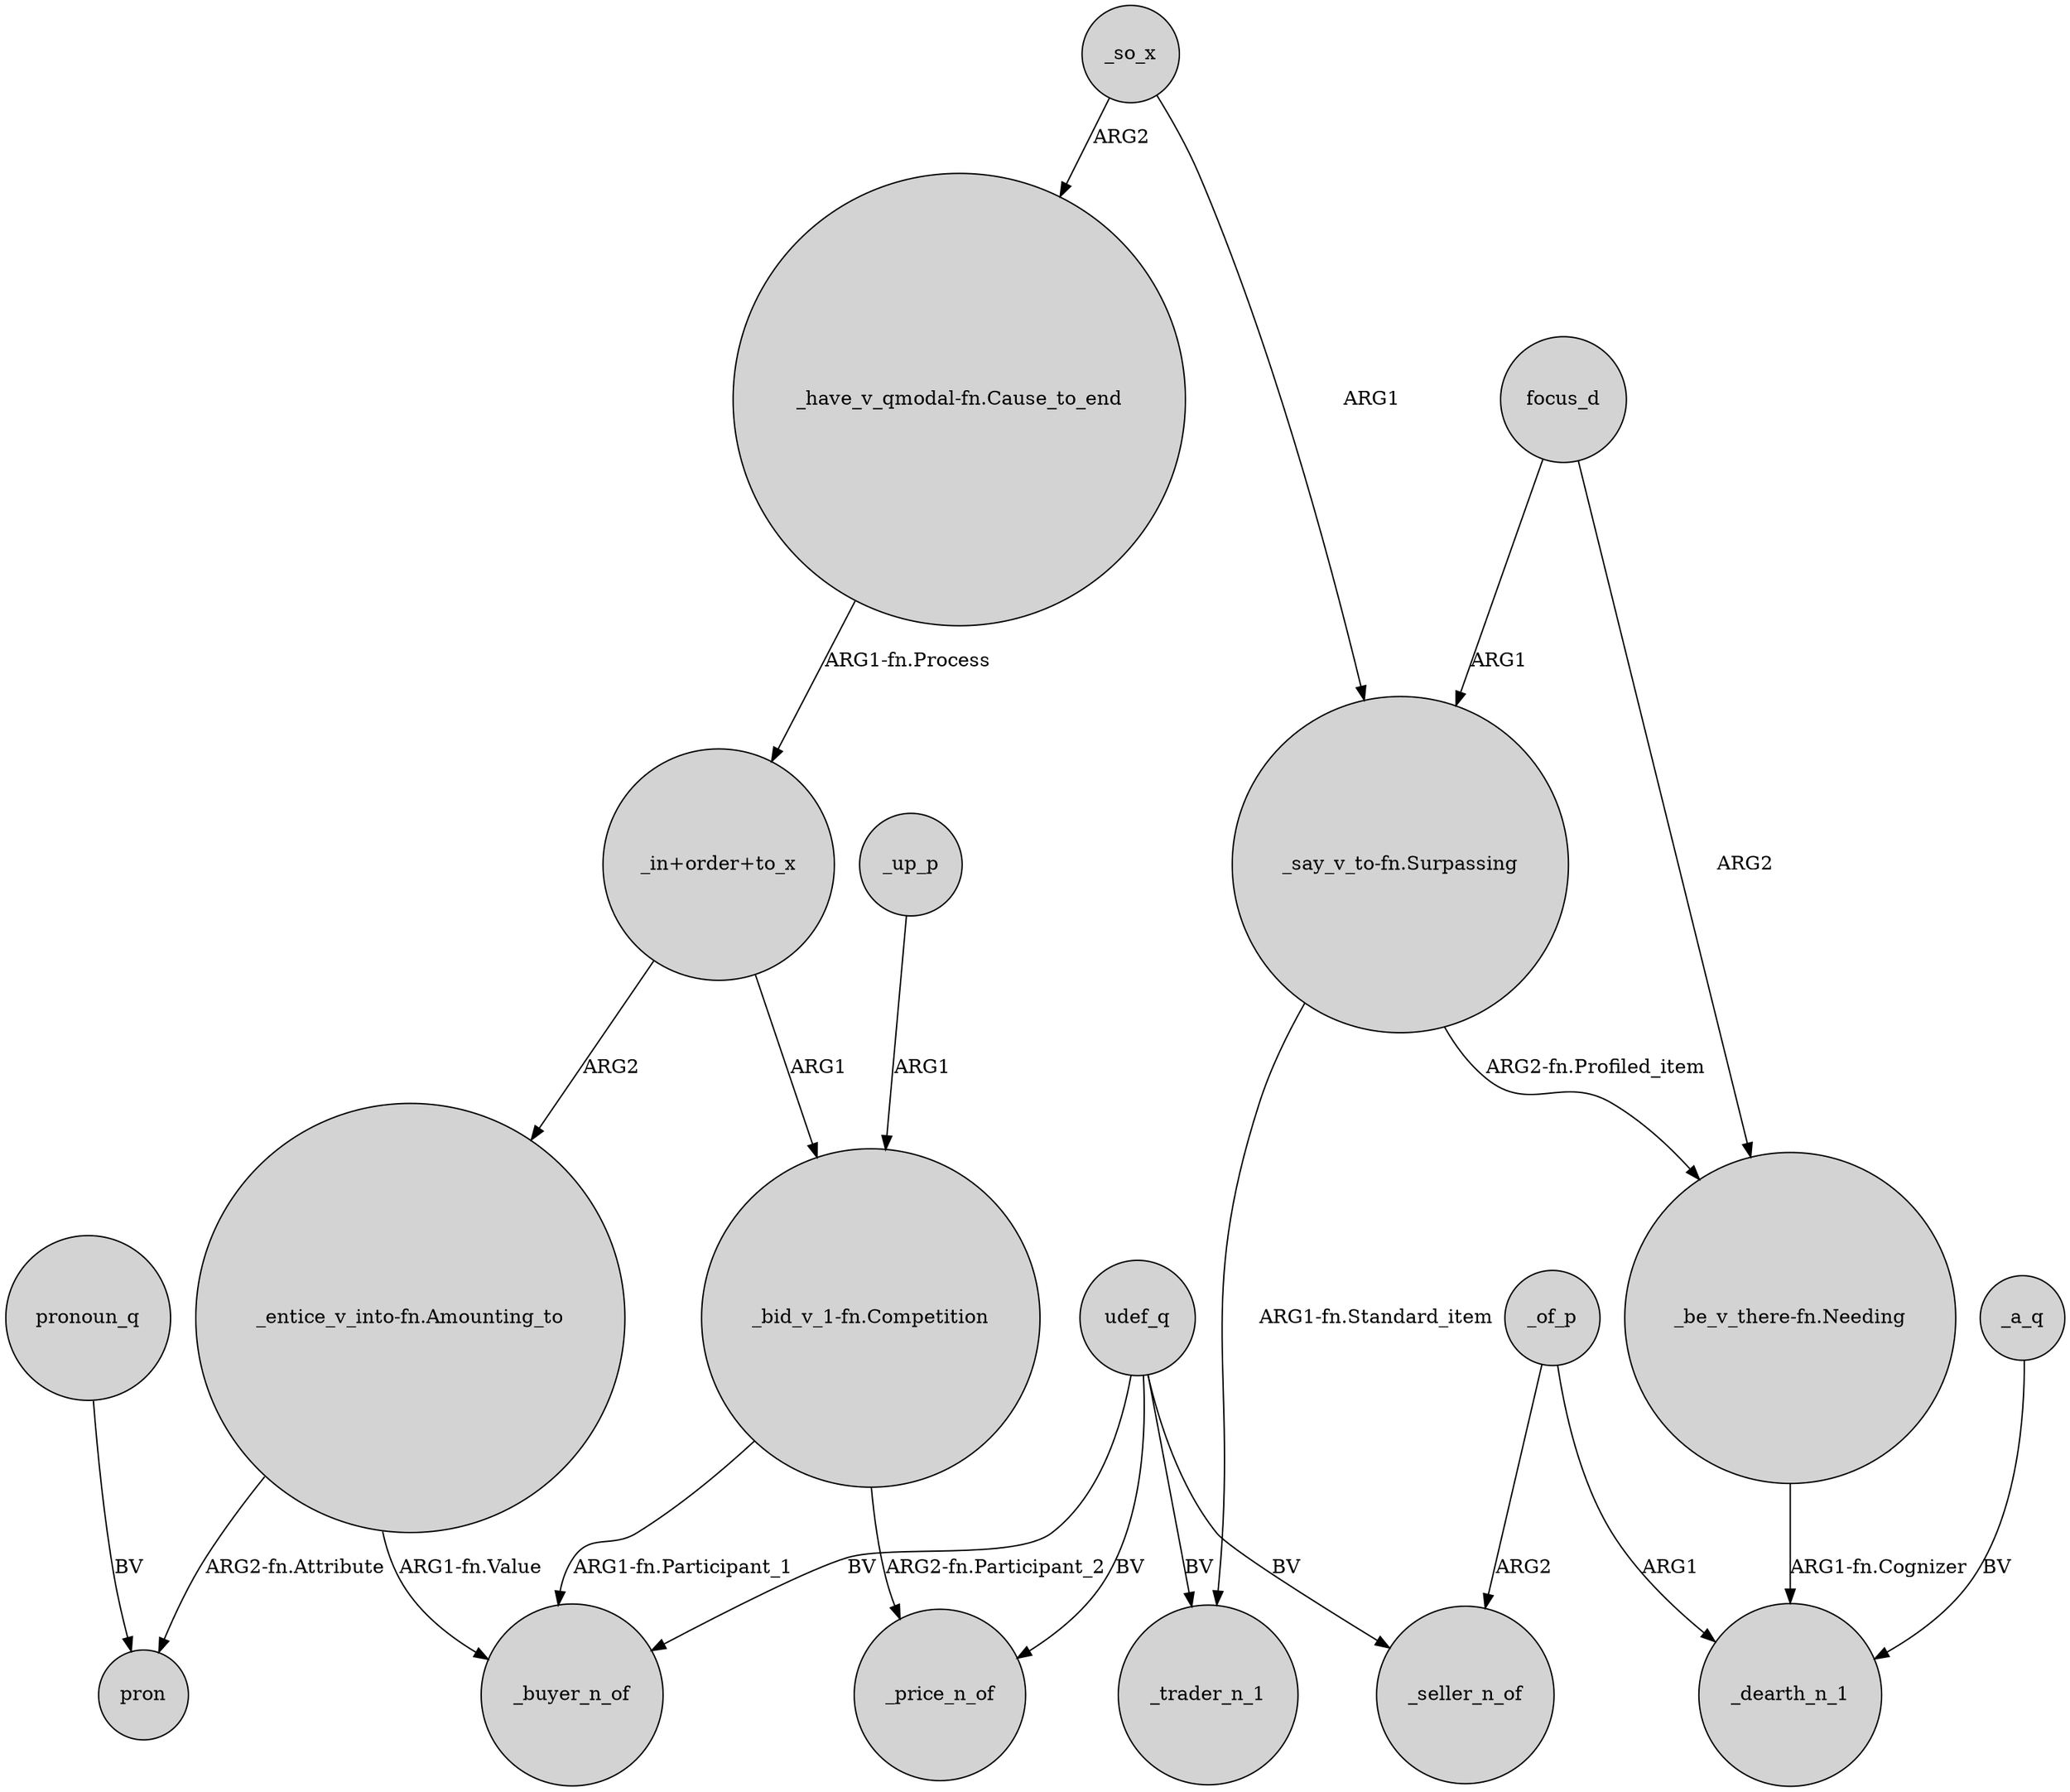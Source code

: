 digraph {
	node [shape=circle style=filled]
	udef_q -> _buyer_n_of [label=BV]
	"_say_v_to-fn.Surpassing" -> _trader_n_1 [label="ARG1-fn.Standard_item"]
	_so_x -> "_have_v_qmodal-fn.Cause_to_end" [label=ARG2]
	"_in+order+to_x" -> "_bid_v_1-fn.Competition" [label=ARG1]
	udef_q -> _seller_n_of [label=BV]
	_a_q -> _dearth_n_1 [label=BV]
	"_bid_v_1-fn.Competition" -> _buyer_n_of [label="ARG1-fn.Participant_1"]
	udef_q -> _price_n_of [label=BV]
	"_entice_v_into-fn.Amounting_to" -> pron [label="ARG2-fn.Attribute"]
	focus_d -> "_be_v_there-fn.Needing" [label=ARG2]
	pronoun_q -> pron [label=BV]
	udef_q -> _trader_n_1 [label=BV]
	"_bid_v_1-fn.Competition" -> _price_n_of [label="ARG2-fn.Participant_2"]
	"_entice_v_into-fn.Amounting_to" -> _buyer_n_of [label="ARG1-fn.Value"]
	_of_p -> _seller_n_of [label=ARG2]
	"_in+order+to_x" -> "_entice_v_into-fn.Amounting_to" [label=ARG2]
	"_have_v_qmodal-fn.Cause_to_end" -> "_in+order+to_x" [label="ARG1-fn.Process"]
	_of_p -> _dearth_n_1 [label=ARG1]
	"_say_v_to-fn.Surpassing" -> "_be_v_there-fn.Needing" [label="ARG2-fn.Profiled_item"]
	_up_p -> "_bid_v_1-fn.Competition" [label=ARG1]
	focus_d -> "_say_v_to-fn.Surpassing" [label=ARG1]
	_so_x -> "_say_v_to-fn.Surpassing" [label=ARG1]
	"_be_v_there-fn.Needing" -> _dearth_n_1 [label="ARG1-fn.Cognizer"]
}

